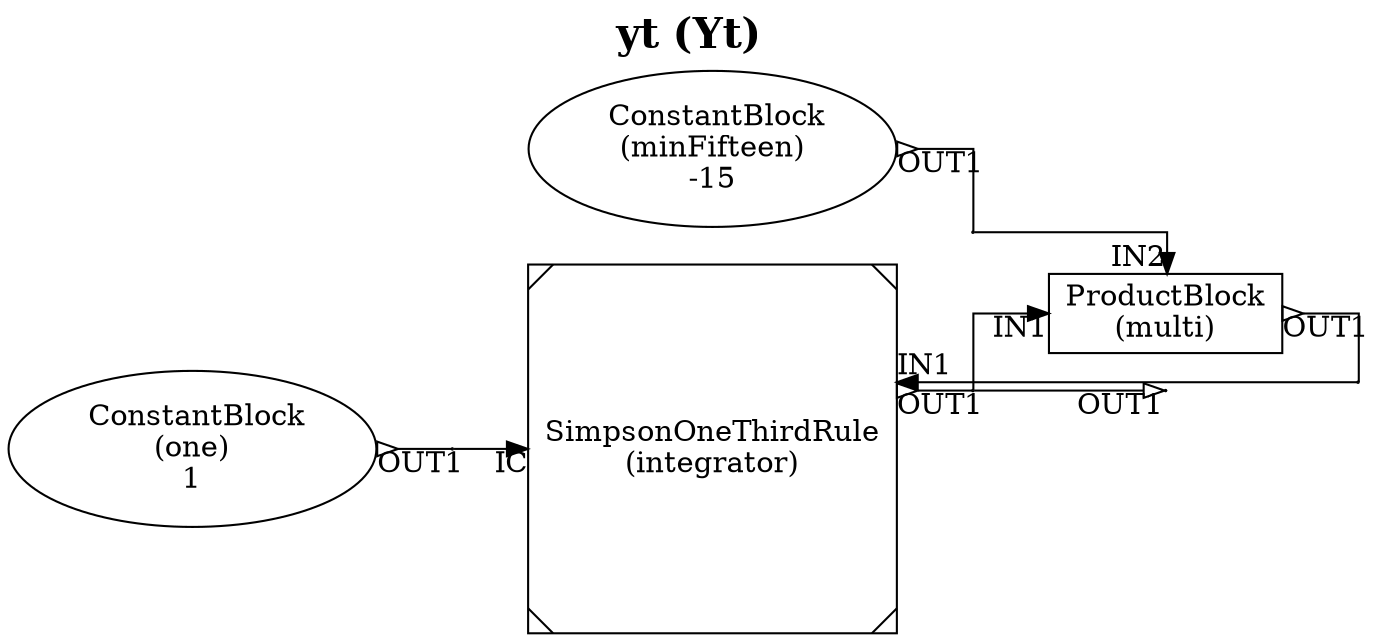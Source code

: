 // CBD model of the yt block
// Created with CBD.converters.CBDDraw
digraph model {
 splines=ortho;
 label=<<B>yt (Yt)</B>>;
 labelloc="t";
 fontsize=20;
 rankdir="LR";
 node_4876344816 [label="SimpsonOneThirdRule\n(integrator)", shape=Msquare];
 inter_4876543024_OUT1 -> node_4876344816 [headlabel="IN1", arrowhead="normal", arrowtail="none", dir=both];
 inter_4876545280_OUT1 -> node_4876344816 [headlabel="IC", arrowhead="normal", arrowtail="none", dir=both];
 inter_4876344816_OUT1 [shape=point, width=0.01, height=0.01];
 node_4876344816 -> inter_4876344816_OUT1 [taillabel="OUT1", arrowtail="oinv", arrowhead="none", dir=both];
 node_4876543744 [label=" ConstantBlock\n(minFifteen)\n-15", shape=ellipse];
 inter_4876543744_OUT1 [shape=point, width=0.01, height=0.01];
 node_4876543744 -> inter_4876543744_OUT1 [taillabel="OUT1", arrowtail="oinv", arrowhead="none", dir=both];
 node_4876545280 [label=" ConstantBlock\n(one)\n1", shape=ellipse];
 inter_4876545280_OUT1 [shape=point, width=0.01, height=0.01];
 node_4876545280 -> inter_4876545280_OUT1 [taillabel="OUT1", arrowtail="oinv", arrowhead="none", dir=both];
 node_4876543024 [label="ProductBlock\n(multi)", shape=box];
 inter_4876344816_OUT1 -> node_4876543024 [headlabel="IN1", arrowhead="normal", arrowtail="none", dir=both];
 inter_4876543744_OUT1 -> node_4876543024 [headlabel="IN2", arrowhead="normal", arrowtail="none", dir=both];
 inter_4876543024_OUT1 [shape=point, width=0.01, height=0.01];
 node_4876543024 -> inter_4876543024_OUT1 [taillabel="OUT1", arrowtail="oinv", arrowhead="none", dir=both];
 node_4878972864_OUT1 [shape=point, width=0.01, height=0.01];
 inter_4876344816_OUT1 -> node_4878972864_OUT1 [headlabel="OUT1", arrowhead="onormal", arrowtail="none", dir=both];

}